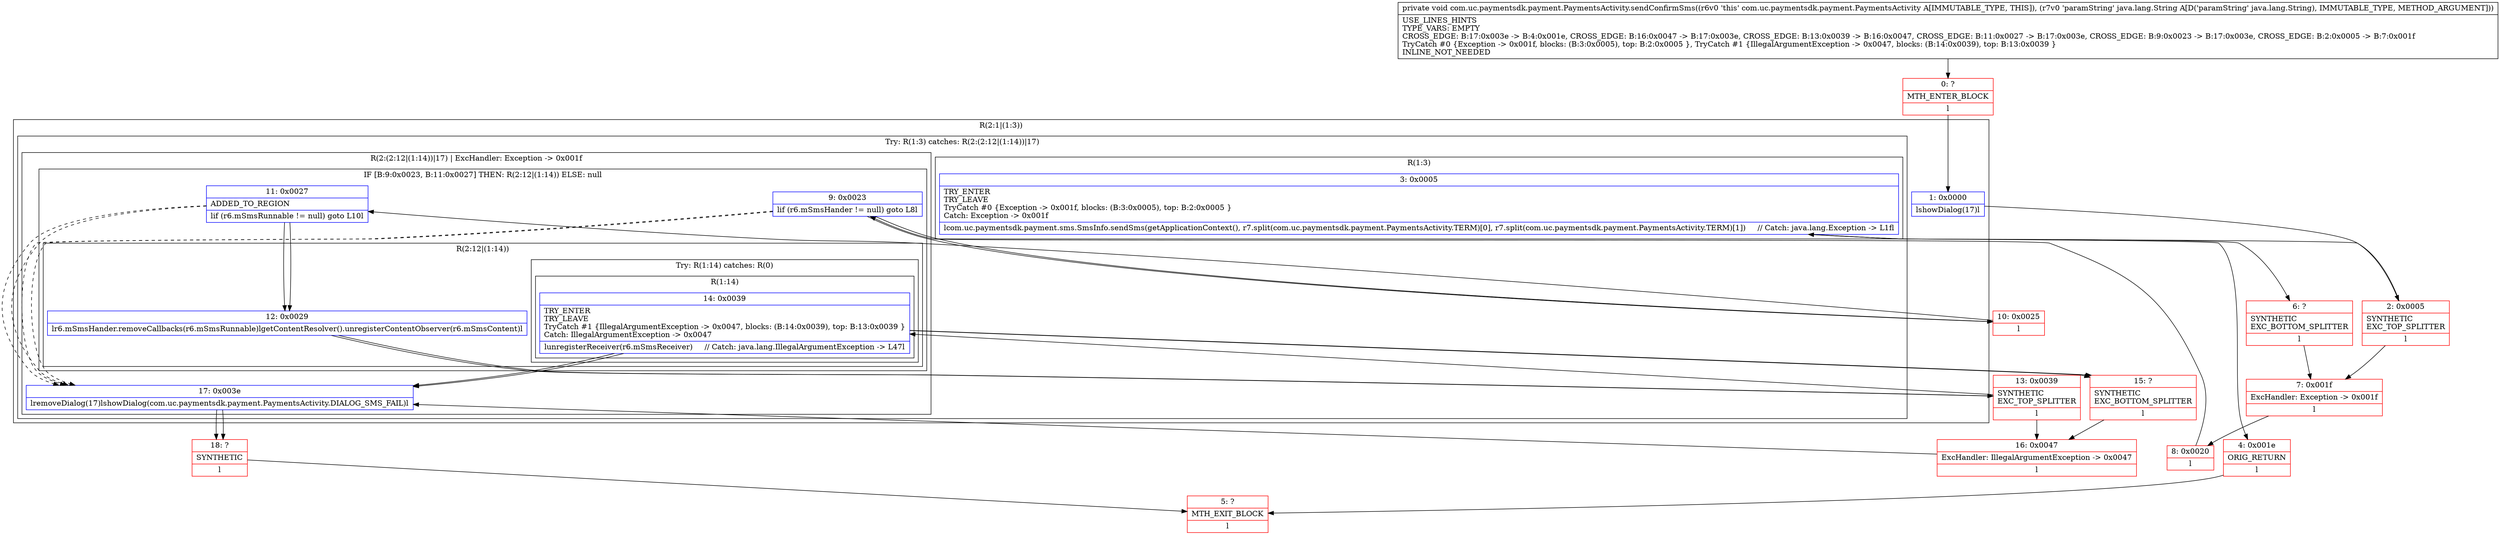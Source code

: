 digraph "CFG forcom.uc.paymentsdk.payment.PaymentsActivity.sendConfirmSms(Ljava\/lang\/String;)V" {
subgraph cluster_Region_1061123993 {
label = "R(2:1|(1:3))";
node [shape=record,color=blue];
Node_1 [shape=record,label="{1\:\ 0x0000|lshowDialog(17)l}"];
subgraph cluster_TryCatchRegion_1409031414 {
label = "Try: R(1:3) catches: R(2:(2:12|(1:14))|17)";
node [shape=record,color=blue];
subgraph cluster_Region_2078891271 {
label = "R(1:3)";
node [shape=record,color=blue];
Node_3 [shape=record,label="{3\:\ 0x0005|TRY_ENTER\lTRY_LEAVE\lTryCatch #0 \{Exception \-\> 0x001f, blocks: (B:3:0x0005), top: B:2:0x0005 \}\lCatch: Exception \-\> 0x001f\l|lcom.uc.paymentsdk.payment.sms.SmsInfo.sendSms(getApplicationContext(), r7.split(com.uc.paymentsdk.payment.PaymentsActivity.TERM)[0], r7.split(com.uc.paymentsdk.payment.PaymentsActivity.TERM)[1])     \/\/ Catch: java.lang.Exception \-\> L1fl}"];
}
subgraph cluster_Region_1858126124 {
label = "R(2:(2:12|(1:14))|17) | ExcHandler: Exception \-\> 0x001f\l";
node [shape=record,color=blue];
subgraph cluster_IfRegion_713552082 {
label = "IF [B:9:0x0023, B:11:0x0027] THEN: R(2:12|(1:14)) ELSE: null";
node [shape=record,color=blue];
Node_9 [shape=record,label="{9\:\ 0x0023|lif (r6.mSmsHander != null) goto L8l}"];
Node_11 [shape=record,label="{11\:\ 0x0027|ADDED_TO_REGION\l|lif (r6.mSmsRunnable != null) goto L10l}"];
subgraph cluster_Region_422531800 {
label = "R(2:12|(1:14))";
node [shape=record,color=blue];
Node_12 [shape=record,label="{12\:\ 0x0029|lr6.mSmsHander.removeCallbacks(r6.mSmsRunnable)lgetContentResolver().unregisterContentObserver(r6.mSmsContent)l}"];
subgraph cluster_TryCatchRegion_673133983 {
label = "Try: R(1:14) catches: R(0)";
node [shape=record,color=blue];
subgraph cluster_Region_1086216209 {
label = "R(1:14)";
node [shape=record,color=blue];
Node_14 [shape=record,label="{14\:\ 0x0039|TRY_ENTER\lTRY_LEAVE\lTryCatch #1 \{IllegalArgumentException \-\> 0x0047, blocks: (B:14:0x0039), top: B:13:0x0039 \}\lCatch: IllegalArgumentException \-\> 0x0047\l|lunregisterReceiver(r6.mSmsReceiver)     \/\/ Catch: java.lang.IllegalArgumentException \-\> L47l}"];
}
subgraph cluster_Region_1428828596 {
label = "R(0) | ExcHandler: IllegalArgumentException \-\> 0x0047\l";
node [shape=record,color=blue];
}
}
}
}
Node_17 [shape=record,label="{17\:\ 0x003e|lremoveDialog(17)lshowDialog(com.uc.paymentsdk.payment.PaymentsActivity.DIALOG_SMS_FAIL)l}"];
}
}
}
subgraph cluster_Region_1858126124 {
label = "R(2:(2:12|(1:14))|17) | ExcHandler: Exception \-\> 0x001f\l";
node [shape=record,color=blue];
subgraph cluster_IfRegion_713552082 {
label = "IF [B:9:0x0023, B:11:0x0027] THEN: R(2:12|(1:14)) ELSE: null";
node [shape=record,color=blue];
Node_9 [shape=record,label="{9\:\ 0x0023|lif (r6.mSmsHander != null) goto L8l}"];
Node_11 [shape=record,label="{11\:\ 0x0027|ADDED_TO_REGION\l|lif (r6.mSmsRunnable != null) goto L10l}"];
subgraph cluster_Region_422531800 {
label = "R(2:12|(1:14))";
node [shape=record,color=blue];
Node_12 [shape=record,label="{12\:\ 0x0029|lr6.mSmsHander.removeCallbacks(r6.mSmsRunnable)lgetContentResolver().unregisterContentObserver(r6.mSmsContent)l}"];
subgraph cluster_TryCatchRegion_673133983 {
label = "Try: R(1:14) catches: R(0)";
node [shape=record,color=blue];
subgraph cluster_Region_1086216209 {
label = "R(1:14)";
node [shape=record,color=blue];
Node_14 [shape=record,label="{14\:\ 0x0039|TRY_ENTER\lTRY_LEAVE\lTryCatch #1 \{IllegalArgumentException \-\> 0x0047, blocks: (B:14:0x0039), top: B:13:0x0039 \}\lCatch: IllegalArgumentException \-\> 0x0047\l|lunregisterReceiver(r6.mSmsReceiver)     \/\/ Catch: java.lang.IllegalArgumentException \-\> L47l}"];
}
subgraph cluster_Region_1428828596 {
label = "R(0) | ExcHandler: IllegalArgumentException \-\> 0x0047\l";
node [shape=record,color=blue];
}
}
}
}
Node_17 [shape=record,label="{17\:\ 0x003e|lremoveDialog(17)lshowDialog(com.uc.paymentsdk.payment.PaymentsActivity.DIALOG_SMS_FAIL)l}"];
}
subgraph cluster_Region_1428828596 {
label = "R(0) | ExcHandler: IllegalArgumentException \-\> 0x0047\l";
node [shape=record,color=blue];
}
Node_0 [shape=record,color=red,label="{0\:\ ?|MTH_ENTER_BLOCK\l|l}"];
Node_2 [shape=record,color=red,label="{2\:\ 0x0005|SYNTHETIC\lEXC_TOP_SPLITTER\l|l}"];
Node_4 [shape=record,color=red,label="{4\:\ 0x001e|ORIG_RETURN\l|l}"];
Node_5 [shape=record,color=red,label="{5\:\ ?|MTH_EXIT_BLOCK\l|l}"];
Node_6 [shape=record,color=red,label="{6\:\ ?|SYNTHETIC\lEXC_BOTTOM_SPLITTER\l|l}"];
Node_7 [shape=record,color=red,label="{7\:\ 0x001f|ExcHandler: Exception \-\> 0x001f\l|l}"];
Node_8 [shape=record,color=red,label="{8\:\ 0x0020|l}"];
Node_10 [shape=record,color=red,label="{10\:\ 0x0025|l}"];
Node_13 [shape=record,color=red,label="{13\:\ 0x0039|SYNTHETIC\lEXC_TOP_SPLITTER\l|l}"];
Node_15 [shape=record,color=red,label="{15\:\ ?|SYNTHETIC\lEXC_BOTTOM_SPLITTER\l|l}"];
Node_16 [shape=record,color=red,label="{16\:\ 0x0047|ExcHandler: IllegalArgumentException \-\> 0x0047\l|l}"];
Node_18 [shape=record,color=red,label="{18\:\ ?|SYNTHETIC\l|l}"];
MethodNode[shape=record,label="{private void com.uc.paymentsdk.payment.PaymentsActivity.sendConfirmSms((r6v0 'this' com.uc.paymentsdk.payment.PaymentsActivity A[IMMUTABLE_TYPE, THIS]), (r7v0 'paramString' java.lang.String A[D('paramString' java.lang.String), IMMUTABLE_TYPE, METHOD_ARGUMENT]))  | USE_LINES_HINTS\lTYPE_VARS: EMPTY\lCROSS_EDGE: B:17:0x003e \-\> B:4:0x001e, CROSS_EDGE: B:16:0x0047 \-\> B:17:0x003e, CROSS_EDGE: B:13:0x0039 \-\> B:16:0x0047, CROSS_EDGE: B:11:0x0027 \-\> B:17:0x003e, CROSS_EDGE: B:9:0x0023 \-\> B:17:0x003e, CROSS_EDGE: B:2:0x0005 \-\> B:7:0x001f\lTryCatch #0 \{Exception \-\> 0x001f, blocks: (B:3:0x0005), top: B:2:0x0005 \}, TryCatch #1 \{IllegalArgumentException \-\> 0x0047, blocks: (B:14:0x0039), top: B:13:0x0039 \}\lINLINE_NOT_NEEDED\l}"];
MethodNode -> Node_0;
Node_1 -> Node_2;
Node_3 -> Node_4;
Node_3 -> Node_6;
Node_9 -> Node_10;
Node_9 -> Node_17[style=dashed];
Node_11 -> Node_12;
Node_11 -> Node_17[style=dashed];
Node_12 -> Node_13;
Node_14 -> Node_17;
Node_14 -> Node_15;
Node_17 -> Node_18;
Node_9 -> Node_10;
Node_9 -> Node_17[style=dashed];
Node_11 -> Node_12;
Node_11 -> Node_17[style=dashed];
Node_12 -> Node_13;
Node_14 -> Node_17;
Node_14 -> Node_15;
Node_17 -> Node_18;
Node_0 -> Node_1;
Node_2 -> Node_3;
Node_2 -> Node_7;
Node_4 -> Node_5;
Node_6 -> Node_7;
Node_7 -> Node_8;
Node_8 -> Node_9;
Node_10 -> Node_11;
Node_13 -> Node_14;
Node_13 -> Node_16;
Node_15 -> Node_16;
Node_16 -> Node_17;
Node_18 -> Node_5;
}


